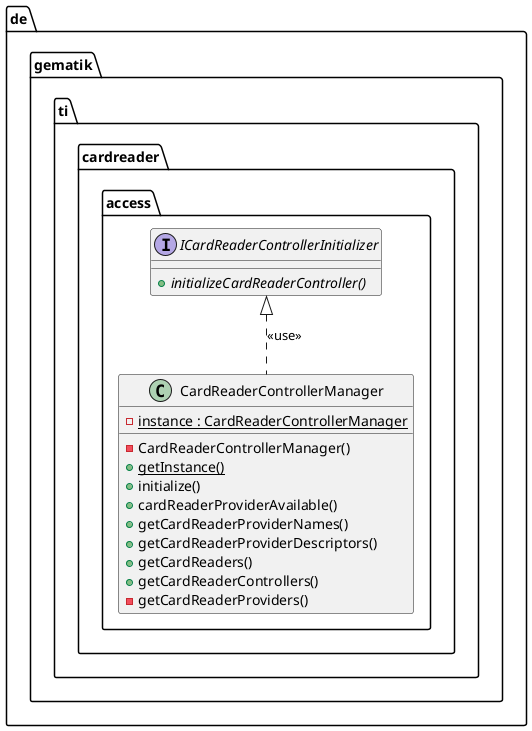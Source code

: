 @startuml

  package de.gematik.ti.cardreader.access {
    class CardReaderControllerManager {
        {static} - instance : CardReaderControllerManager
        - CardReaderControllerManager()
        {static} + getInstance()
        + initialize()
        + cardReaderProviderAvailable()
        + getCardReaderProviderNames()
        + getCardReaderProviderDescriptors()
        + getCardReaders()
        + getCardReaderControllers()
        - getCardReaderProviders()
    }
  }


  package de.gematik.ti.cardreader.access {
    interface ICardReaderControllerInitializer {
        {abstract} + initializeCardReaderController()
    }
  }

  ICardReaderControllerInitializer  <|.. CardReaderControllerManager : <<use>>


@enduml

